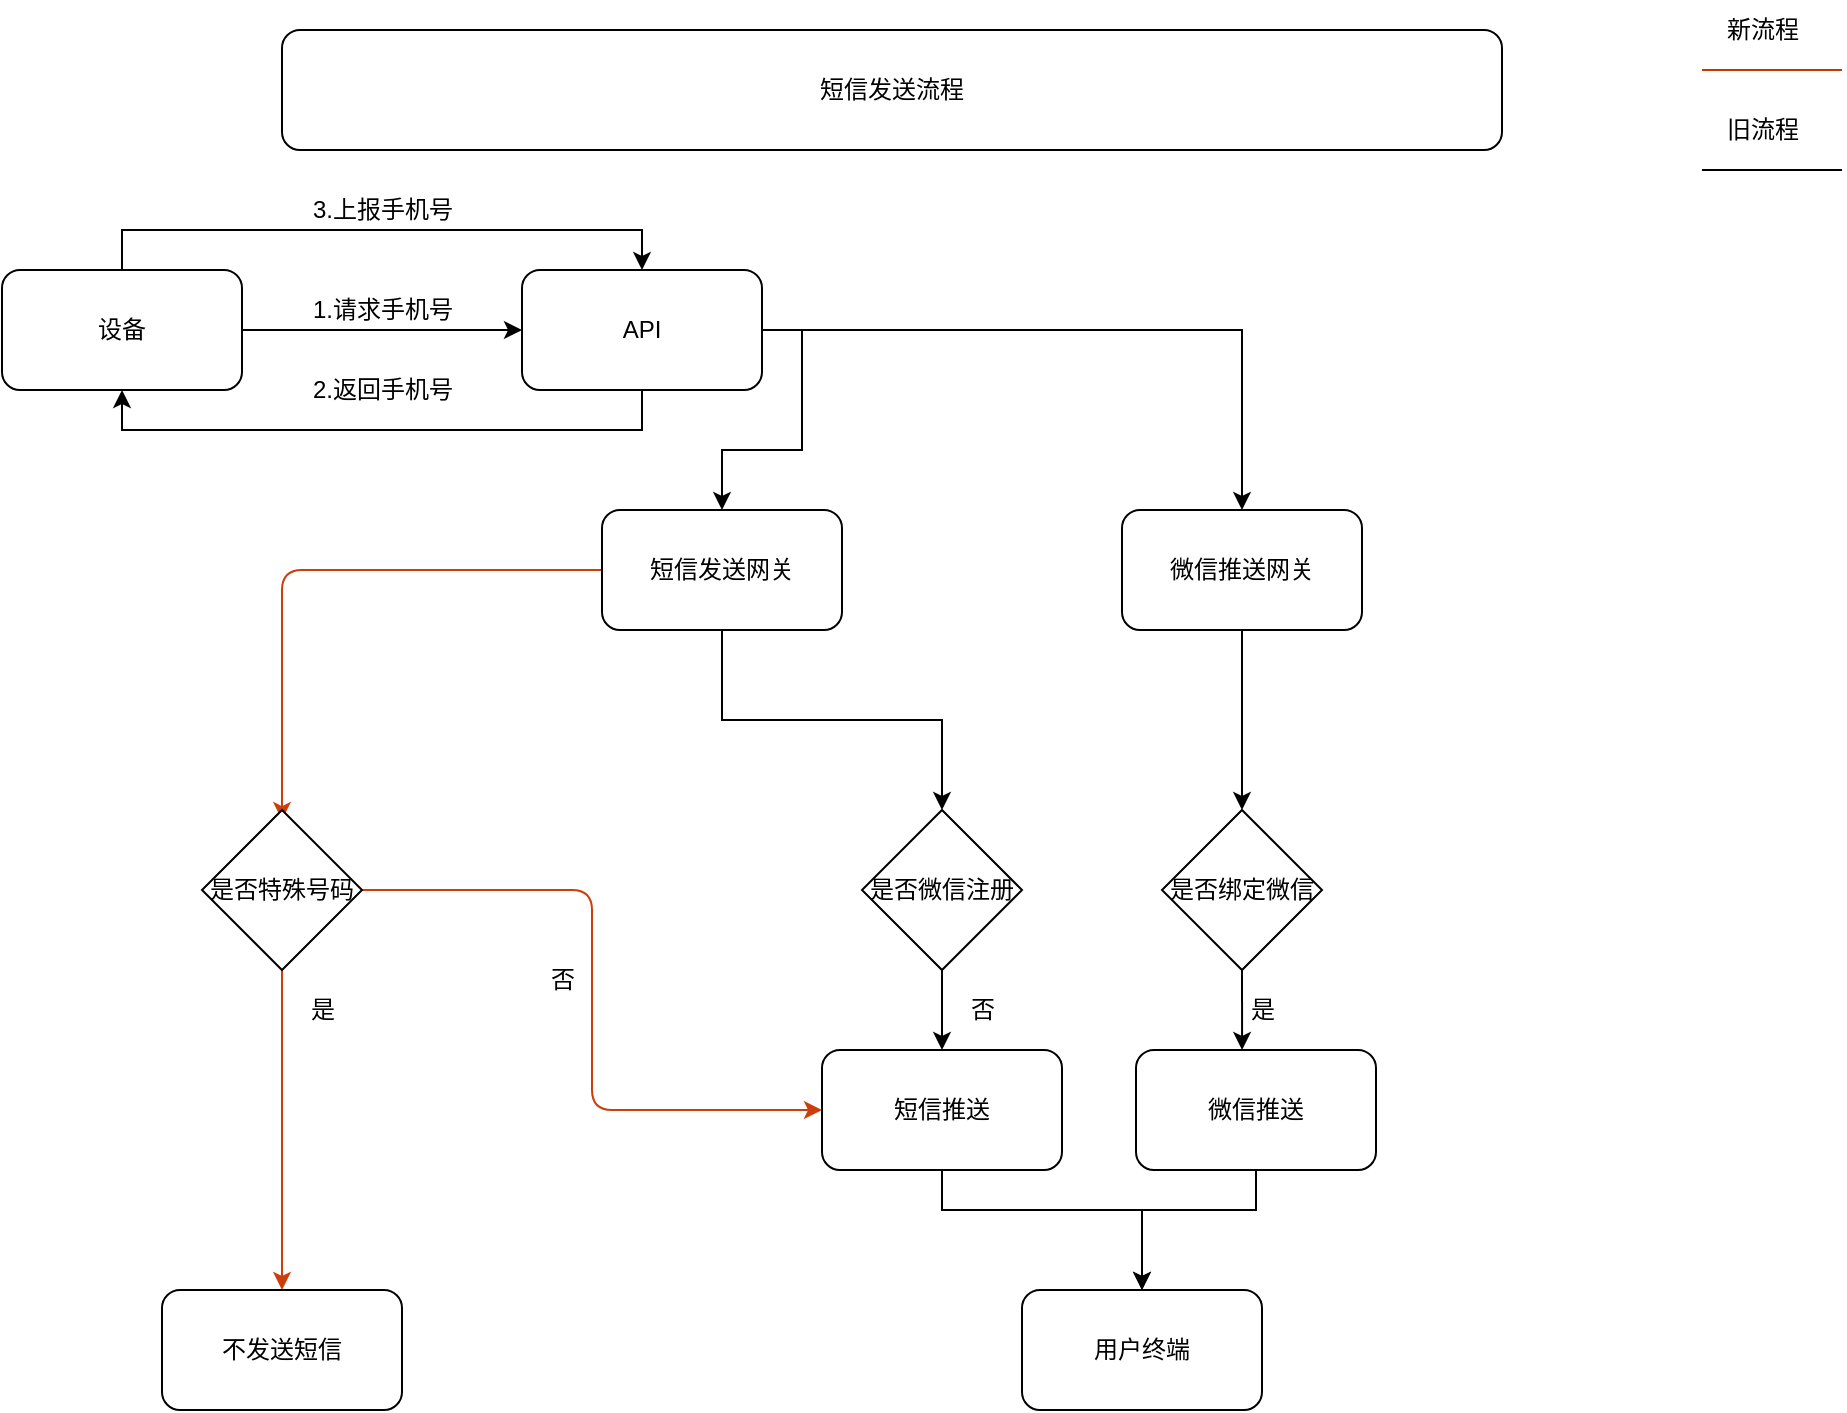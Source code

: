 <mxfile version="20.5.1" type="github">
  <diagram name="Page-1" id="52a04d89-c75d-2922-d76d-85b35f80e030">
    <mxGraphModel dx="1422" dy="762" grid="1" gridSize="10" guides="1" tooltips="1" connect="1" arrows="1" fold="1" page="1" pageScale="1" pageWidth="1100" pageHeight="850" background="none" math="0" shadow="0">
      <root>
        <mxCell id="0" />
        <mxCell id="1" parent="0" />
        <mxCell id="dq3wkl6CSuaMOuUt7eZr-1" value="短信发送流程" style="rounded=1;whiteSpace=wrap;html=1;" vertex="1" parent="1">
          <mxGeometry x="260" y="50" width="610" height="60" as="geometry" />
        </mxCell>
        <mxCell id="dq3wkl6CSuaMOuUt7eZr-4" style="edgeStyle=orthogonalEdgeStyle;rounded=0;orthogonalLoop=1;jettySize=auto;html=1;exitX=1;exitY=0.5;exitDx=0;exitDy=0;" edge="1" parent="1" source="dq3wkl6CSuaMOuUt7eZr-2" target="dq3wkl6CSuaMOuUt7eZr-3">
          <mxGeometry relative="1" as="geometry" />
        </mxCell>
        <mxCell id="dq3wkl6CSuaMOuUt7eZr-8" style="edgeStyle=orthogonalEdgeStyle;rounded=0;orthogonalLoop=1;jettySize=auto;html=1;exitX=0.5;exitY=0;exitDx=0;exitDy=0;entryX=0.5;entryY=0;entryDx=0;entryDy=0;" edge="1" parent="1" source="dq3wkl6CSuaMOuUt7eZr-2" target="dq3wkl6CSuaMOuUt7eZr-3">
          <mxGeometry relative="1" as="geometry" />
        </mxCell>
        <mxCell id="dq3wkl6CSuaMOuUt7eZr-2" value="设备" style="rounded=1;whiteSpace=wrap;html=1;" vertex="1" parent="1">
          <mxGeometry x="120" y="170" width="120" height="60" as="geometry" />
        </mxCell>
        <mxCell id="dq3wkl6CSuaMOuUt7eZr-5" style="edgeStyle=orthogonalEdgeStyle;rounded=0;orthogonalLoop=1;jettySize=auto;html=1;exitX=0.5;exitY=1;exitDx=0;exitDy=0;entryX=0.5;entryY=1;entryDx=0;entryDy=0;" edge="1" parent="1" source="dq3wkl6CSuaMOuUt7eZr-3" target="dq3wkl6CSuaMOuUt7eZr-2">
          <mxGeometry relative="1" as="geometry" />
        </mxCell>
        <mxCell id="dq3wkl6CSuaMOuUt7eZr-11" style="edgeStyle=orthogonalEdgeStyle;rounded=0;orthogonalLoop=1;jettySize=auto;html=1;exitX=1;exitY=0.5;exitDx=0;exitDy=0;" edge="1" parent="1" source="dq3wkl6CSuaMOuUt7eZr-3" target="dq3wkl6CSuaMOuUt7eZr-10">
          <mxGeometry relative="1" as="geometry" />
        </mxCell>
        <mxCell id="dq3wkl6CSuaMOuUt7eZr-13" style="edgeStyle=orthogonalEdgeStyle;rounded=0;orthogonalLoop=1;jettySize=auto;html=1;exitX=1;exitY=0.5;exitDx=0;exitDy=0;" edge="1" parent="1" source="dq3wkl6CSuaMOuUt7eZr-3" target="dq3wkl6CSuaMOuUt7eZr-12">
          <mxGeometry relative="1" as="geometry" />
        </mxCell>
        <mxCell id="dq3wkl6CSuaMOuUt7eZr-3" value="API" style="rounded=1;whiteSpace=wrap;html=1;" vertex="1" parent="1">
          <mxGeometry x="380" y="170" width="120" height="60" as="geometry" />
        </mxCell>
        <mxCell id="dq3wkl6CSuaMOuUt7eZr-6" value="1.请求手机号" style="text;html=1;align=center;verticalAlign=middle;resizable=0;points=[];autosize=1;strokeColor=none;fillColor=none;" vertex="1" parent="1">
          <mxGeometry x="265" y="175" width="90" height="30" as="geometry" />
        </mxCell>
        <mxCell id="dq3wkl6CSuaMOuUt7eZr-7" value="2.返回手机号" style="text;html=1;align=center;verticalAlign=middle;resizable=0;points=[];autosize=1;strokeColor=none;fillColor=none;" vertex="1" parent="1">
          <mxGeometry x="265" y="215" width="90" height="30" as="geometry" />
        </mxCell>
        <mxCell id="dq3wkl6CSuaMOuUt7eZr-9" value="3.上报手机号" style="text;html=1;align=center;verticalAlign=middle;resizable=0;points=[];autosize=1;strokeColor=none;fillColor=none;" vertex="1" parent="1">
          <mxGeometry x="265" y="125" width="90" height="30" as="geometry" />
        </mxCell>
        <mxCell id="dq3wkl6CSuaMOuUt7eZr-16" style="edgeStyle=orthogonalEdgeStyle;rounded=0;orthogonalLoop=1;jettySize=auto;html=1;exitX=0.5;exitY=1;exitDx=0;exitDy=0;entryX=0.5;entryY=0;entryDx=0;entryDy=0;" edge="1" parent="1" source="dq3wkl6CSuaMOuUt7eZr-10" target="dq3wkl6CSuaMOuUt7eZr-17">
          <mxGeometry relative="1" as="geometry">
            <mxPoint x="670" y="460" as="targetPoint" />
          </mxGeometry>
        </mxCell>
        <mxCell id="dq3wkl6CSuaMOuUt7eZr-39" style="edgeStyle=orthogonalEdgeStyle;rounded=1;orthogonalLoop=1;jettySize=auto;html=1;exitX=0;exitY=0.5;exitDx=0;exitDy=0;strokeColor=#CC3F0C;entryX=0.5;entryY=0.063;entryDx=0;entryDy=0;entryPerimeter=0;" edge="1" parent="1" source="dq3wkl6CSuaMOuUt7eZr-10" target="dq3wkl6CSuaMOuUt7eZr-40">
          <mxGeometry relative="1" as="geometry">
            <mxPoint x="260" y="450" as="targetPoint" />
          </mxGeometry>
        </mxCell>
        <mxCell id="dq3wkl6CSuaMOuUt7eZr-10" value="短信发送网关" style="rounded=1;whiteSpace=wrap;html=1;" vertex="1" parent="1">
          <mxGeometry x="420" y="290" width="120" height="60" as="geometry" />
        </mxCell>
        <mxCell id="dq3wkl6CSuaMOuUt7eZr-21" style="edgeStyle=orthogonalEdgeStyle;rounded=0;orthogonalLoop=1;jettySize=auto;html=1;exitX=0.5;exitY=1;exitDx=0;exitDy=0;entryX=0.5;entryY=0;entryDx=0;entryDy=0;" edge="1" parent="1" source="dq3wkl6CSuaMOuUt7eZr-12" target="dq3wkl6CSuaMOuUt7eZr-20">
          <mxGeometry relative="1" as="geometry" />
        </mxCell>
        <mxCell id="dq3wkl6CSuaMOuUt7eZr-12" value="微信推送网关" style="rounded=1;whiteSpace=wrap;html=1;" vertex="1" parent="1">
          <mxGeometry x="680" y="290" width="120" height="60" as="geometry" />
        </mxCell>
        <mxCell id="dq3wkl6CSuaMOuUt7eZr-14" value="用户终端" style="rounded=1;whiteSpace=wrap;html=1;" vertex="1" parent="1">
          <mxGeometry x="630" y="680" width="120" height="60" as="geometry" />
        </mxCell>
        <mxCell id="dq3wkl6CSuaMOuUt7eZr-22" style="edgeStyle=orthogonalEdgeStyle;rounded=0;orthogonalLoop=1;jettySize=auto;html=1;exitX=0.5;exitY=1;exitDx=0;exitDy=0;entryX=0.5;entryY=0;entryDx=0;entryDy=0;" edge="1" parent="1" source="dq3wkl6CSuaMOuUt7eZr-17" target="dq3wkl6CSuaMOuUt7eZr-18">
          <mxGeometry relative="1" as="geometry" />
        </mxCell>
        <mxCell id="dq3wkl6CSuaMOuUt7eZr-17" value="是否微信注册" style="rhombus;whiteSpace=wrap;html=1;" vertex="1" parent="1">
          <mxGeometry x="550" y="440" width="80" height="80" as="geometry" />
        </mxCell>
        <mxCell id="dq3wkl6CSuaMOuUt7eZr-24" style="edgeStyle=orthogonalEdgeStyle;rounded=0;orthogonalLoop=1;jettySize=auto;html=1;exitX=0.5;exitY=1;exitDx=0;exitDy=0;entryX=0.5;entryY=0;entryDx=0;entryDy=0;" edge="1" parent="1" source="dq3wkl6CSuaMOuUt7eZr-18" target="dq3wkl6CSuaMOuUt7eZr-14">
          <mxGeometry relative="1" as="geometry">
            <Array as="points">
              <mxPoint x="590" y="640" />
              <mxPoint x="690" y="640" />
            </Array>
          </mxGeometry>
        </mxCell>
        <mxCell id="dq3wkl6CSuaMOuUt7eZr-18" value="短信推送" style="rounded=1;whiteSpace=wrap;html=1;" vertex="1" parent="1">
          <mxGeometry x="530" y="560" width="120" height="60" as="geometry" />
        </mxCell>
        <mxCell id="dq3wkl6CSuaMOuUt7eZr-28" style="edgeStyle=orthogonalEdgeStyle;rounded=0;orthogonalLoop=1;jettySize=auto;html=1;exitX=0.5;exitY=1;exitDx=0;exitDy=0;entryX=0.5;entryY=0;entryDx=0;entryDy=0;" edge="1" parent="1" source="dq3wkl6CSuaMOuUt7eZr-19" target="dq3wkl6CSuaMOuUt7eZr-14">
          <mxGeometry relative="1" as="geometry">
            <mxPoint x="690" y="660" as="targetPoint" />
            <Array as="points">
              <mxPoint x="747" y="640" />
              <mxPoint x="690" y="640" />
            </Array>
          </mxGeometry>
        </mxCell>
        <mxCell id="dq3wkl6CSuaMOuUt7eZr-19" value="微信推送" style="rounded=1;whiteSpace=wrap;html=1;" vertex="1" parent="1">
          <mxGeometry x="687" y="560" width="120" height="60" as="geometry" />
        </mxCell>
        <mxCell id="dq3wkl6CSuaMOuUt7eZr-23" style="edgeStyle=orthogonalEdgeStyle;rounded=0;orthogonalLoop=1;jettySize=auto;html=1;exitX=0.5;exitY=1;exitDx=0;exitDy=0;entryX=0.442;entryY=0;entryDx=0;entryDy=0;entryPerimeter=0;" edge="1" parent="1" source="dq3wkl6CSuaMOuUt7eZr-20" target="dq3wkl6CSuaMOuUt7eZr-19">
          <mxGeometry relative="1" as="geometry" />
        </mxCell>
        <mxCell id="dq3wkl6CSuaMOuUt7eZr-20" value="是否绑定微信" style="rhombus;whiteSpace=wrap;html=1;" vertex="1" parent="1">
          <mxGeometry x="700" y="440" width="80" height="80" as="geometry" />
        </mxCell>
        <mxCell id="dq3wkl6CSuaMOuUt7eZr-29" value="否" style="text;html=1;align=center;verticalAlign=middle;resizable=0;points=[];autosize=1;strokeColor=none;fillColor=none;" vertex="1" parent="1">
          <mxGeometry x="590" y="525" width="40" height="30" as="geometry" />
        </mxCell>
        <mxCell id="dq3wkl6CSuaMOuUt7eZr-30" value="是" style="text;html=1;align=center;verticalAlign=middle;resizable=0;points=[];autosize=1;strokeColor=none;fillColor=none;" vertex="1" parent="1">
          <mxGeometry x="730" y="525" width="40" height="30" as="geometry" />
        </mxCell>
        <mxCell id="dq3wkl6CSuaMOuUt7eZr-31" value="" style="endArrow=none;html=1;rounded=0;strokeColor=#C73500;fillColor=#fa6800;" edge="1" parent="1">
          <mxGeometry width="50" height="50" relative="1" as="geometry">
            <mxPoint x="970" y="70" as="sourcePoint" />
            <mxPoint x="1040" y="70" as="targetPoint" />
          </mxGeometry>
        </mxCell>
        <mxCell id="dq3wkl6CSuaMOuUt7eZr-35" value="新流程" style="text;html=1;align=center;verticalAlign=middle;resizable=0;points=[];autosize=1;strokeColor=none;fillColor=none;" vertex="1" parent="1">
          <mxGeometry x="970" y="35" width="60" height="30" as="geometry" />
        </mxCell>
        <mxCell id="dq3wkl6CSuaMOuUt7eZr-36" value="" style="endArrow=none;html=1;rounded=1;strokeColor=#000000;" edge="1" parent="1">
          <mxGeometry width="50" height="50" relative="1" as="geometry">
            <mxPoint x="970" y="120" as="sourcePoint" />
            <mxPoint x="1040" y="120" as="targetPoint" />
          </mxGeometry>
        </mxCell>
        <mxCell id="dq3wkl6CSuaMOuUt7eZr-37" value="旧流程" style="text;html=1;align=center;verticalAlign=middle;resizable=0;points=[];autosize=1;strokeColor=none;fillColor=none;" vertex="1" parent="1">
          <mxGeometry x="970" y="85" width="60" height="30" as="geometry" />
        </mxCell>
        <mxCell id="dq3wkl6CSuaMOuUt7eZr-42" style="edgeStyle=orthogonalEdgeStyle;rounded=1;orthogonalLoop=1;jettySize=auto;html=1;exitX=0.5;exitY=1;exitDx=0;exitDy=0;strokeColor=#CC3F0C;entryX=0.5;entryY=0;entryDx=0;entryDy=0;" edge="1" parent="1" source="dq3wkl6CSuaMOuUt7eZr-40" target="dq3wkl6CSuaMOuUt7eZr-43">
          <mxGeometry relative="1" as="geometry">
            <mxPoint x="260" y="570" as="targetPoint" />
          </mxGeometry>
        </mxCell>
        <mxCell id="dq3wkl6CSuaMOuUt7eZr-45" style="edgeStyle=orthogonalEdgeStyle;rounded=1;orthogonalLoop=1;jettySize=auto;html=1;exitX=1;exitY=0.5;exitDx=0;exitDy=0;entryX=0;entryY=0.5;entryDx=0;entryDy=0;strokeColor=#CC3F0C;" edge="1" parent="1" source="dq3wkl6CSuaMOuUt7eZr-40" target="dq3wkl6CSuaMOuUt7eZr-18">
          <mxGeometry relative="1" as="geometry" />
        </mxCell>
        <mxCell id="dq3wkl6CSuaMOuUt7eZr-40" value="是否特殊号码" style="rhombus;whiteSpace=wrap;html=1;" vertex="1" parent="1">
          <mxGeometry x="220" y="440" width="80" height="80" as="geometry" />
        </mxCell>
        <mxCell id="dq3wkl6CSuaMOuUt7eZr-43" value="不发送短信" style="rounded=1;whiteSpace=wrap;html=1;" vertex="1" parent="1">
          <mxGeometry x="200" y="680" width="120" height="60" as="geometry" />
        </mxCell>
        <mxCell id="dq3wkl6CSuaMOuUt7eZr-44" value="是" style="text;html=1;align=center;verticalAlign=middle;resizable=0;points=[];autosize=1;strokeColor=none;fillColor=none;" vertex="1" parent="1">
          <mxGeometry x="260" y="525" width="40" height="30" as="geometry" />
        </mxCell>
        <mxCell id="dq3wkl6CSuaMOuUt7eZr-46" value="否" style="text;html=1;align=center;verticalAlign=middle;resizable=0;points=[];autosize=1;strokeColor=none;fillColor=none;" vertex="1" parent="1">
          <mxGeometry x="380" y="510" width="40" height="30" as="geometry" />
        </mxCell>
      </root>
    </mxGraphModel>
  </diagram>
</mxfile>
